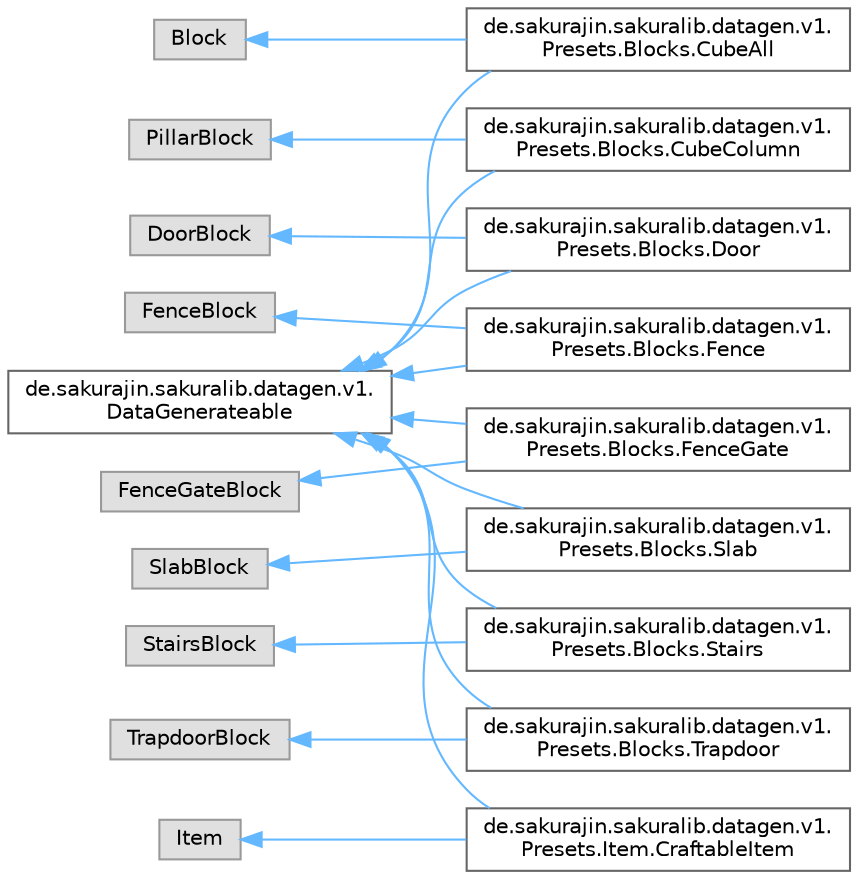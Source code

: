 digraph "Graphical Class Hierarchy"
{
 // LATEX_PDF_SIZE
  bgcolor="transparent";
  edge [fontname=Helvetica,fontsize=10,labelfontname=Helvetica,labelfontsize=10];
  node [fontname=Helvetica,fontsize=10,shape=box,height=0.2,width=0.4];
  rankdir="LR";
  Node0 [label="de.sakurajin.sakuralib.datagen.v1.\lDataGenerateable",height=0.2,width=0.4,color="grey40", fillcolor="white", style="filled",URL="$interfacede_1_1sakurajin_1_1sakuralib_1_1datagen_1_1v1_1_1DataGenerateable.html",tooltip=" "];
  Node0 -> Node1 [dir="back",color="steelblue1",style="solid"];
  Node1 [label="de.sakurajin.sakuralib.datagen.v1.\lPresets.Blocks.CubeAll",height=0.2,width=0.4,color="grey40", fillcolor="white", style="filled",URL="$classde_1_1sakurajin_1_1sakuralib_1_1datagen_1_1v1_1_1Presets_1_1Blocks_1_1CubeAll.html",tooltip=" "];
  Node0 -> Node3 [dir="back",color="steelblue1",style="solid"];
  Node3 [label="de.sakurajin.sakuralib.datagen.v1.\lPresets.Blocks.CubeColumn",height=0.2,width=0.4,color="grey40", fillcolor="white", style="filled",URL="$classde_1_1sakurajin_1_1sakuralib_1_1datagen_1_1v1_1_1Presets_1_1Blocks_1_1CubeColumn.html",tooltip=" "];
  Node0 -> Node5 [dir="back",color="steelblue1",style="solid"];
  Node5 [label="de.sakurajin.sakuralib.datagen.v1.\lPresets.Blocks.Door",height=0.2,width=0.4,color="grey40", fillcolor="white", style="filled",URL="$classde_1_1sakurajin_1_1sakuralib_1_1datagen_1_1v1_1_1Presets_1_1Blocks_1_1Door.html",tooltip=" "];
  Node0 -> Node7 [dir="back",color="steelblue1",style="solid"];
  Node7 [label="de.sakurajin.sakuralib.datagen.v1.\lPresets.Blocks.Fence",height=0.2,width=0.4,color="grey40", fillcolor="white", style="filled",URL="$classde_1_1sakurajin_1_1sakuralib_1_1datagen_1_1v1_1_1Presets_1_1Blocks_1_1Fence.html",tooltip=" "];
  Node0 -> Node9 [dir="back",color="steelblue1",style="solid"];
  Node9 [label="de.sakurajin.sakuralib.datagen.v1.\lPresets.Blocks.FenceGate",height=0.2,width=0.4,color="grey40", fillcolor="white", style="filled",URL="$classde_1_1sakurajin_1_1sakuralib_1_1datagen_1_1v1_1_1Presets_1_1Blocks_1_1FenceGate.html",tooltip=" "];
  Node0 -> Node11 [dir="back",color="steelblue1",style="solid"];
  Node11 [label="de.sakurajin.sakuralib.datagen.v1.\lPresets.Blocks.Slab",height=0.2,width=0.4,color="grey40", fillcolor="white", style="filled",URL="$classde_1_1sakurajin_1_1sakuralib_1_1datagen_1_1v1_1_1Presets_1_1Blocks_1_1Slab.html",tooltip=" "];
  Node0 -> Node13 [dir="back",color="steelblue1",style="solid"];
  Node13 [label="de.sakurajin.sakuralib.datagen.v1.\lPresets.Blocks.Stairs",height=0.2,width=0.4,color="grey40", fillcolor="white", style="filled",URL="$classde_1_1sakurajin_1_1sakuralib_1_1datagen_1_1v1_1_1Presets_1_1Blocks_1_1Stairs.html",tooltip=" "];
  Node0 -> Node15 [dir="back",color="steelblue1",style="solid"];
  Node15 [label="de.sakurajin.sakuralib.datagen.v1.\lPresets.Blocks.Trapdoor",height=0.2,width=0.4,color="grey40", fillcolor="white", style="filled",URL="$classde_1_1sakurajin_1_1sakuralib_1_1datagen_1_1v1_1_1Presets_1_1Blocks_1_1Trapdoor.html",tooltip=" "];
  Node0 -> Node17 [dir="back",color="steelblue1",style="solid"];
  Node17 [label="de.sakurajin.sakuralib.datagen.v1.\lPresets.Item.CraftableItem",height=0.2,width=0.4,color="grey40", fillcolor="white", style="filled",URL="$classde_1_1sakurajin_1_1sakuralib_1_1datagen_1_1v1_1_1Presets_1_1Item_1_1CraftableItem.html",tooltip=" "];
  Node2 [label="Block",height=0.2,width=0.4,color="grey60", fillcolor="#E0E0E0", style="filled",tooltip=" "];
  Node2 -> Node1 [dir="back",color="steelblue1",style="solid"];
  Node6 [label="DoorBlock",height=0.2,width=0.4,color="grey60", fillcolor="#E0E0E0", style="filled",tooltip=" "];
  Node6 -> Node5 [dir="back",color="steelblue1",style="solid"];
  Node8 [label="FenceBlock",height=0.2,width=0.4,color="grey60", fillcolor="#E0E0E0", style="filled",tooltip=" "];
  Node8 -> Node7 [dir="back",color="steelblue1",style="solid"];
  Node10 [label="FenceGateBlock",height=0.2,width=0.4,color="grey60", fillcolor="#E0E0E0", style="filled",tooltip=" "];
  Node10 -> Node9 [dir="back",color="steelblue1",style="solid"];
  Node18 [label="Item",height=0.2,width=0.4,color="grey60", fillcolor="#E0E0E0", style="filled",tooltip=" "];
  Node18 -> Node17 [dir="back",color="steelblue1",style="solid"];
  Node4 [label="PillarBlock",height=0.2,width=0.4,color="grey60", fillcolor="#E0E0E0", style="filled",tooltip=" "];
  Node4 -> Node3 [dir="back",color="steelblue1",style="solid"];
  Node12 [label="SlabBlock",height=0.2,width=0.4,color="grey60", fillcolor="#E0E0E0", style="filled",tooltip=" "];
  Node12 -> Node11 [dir="back",color="steelblue1",style="solid"];
  Node14 [label="StairsBlock",height=0.2,width=0.4,color="grey60", fillcolor="#E0E0E0", style="filled",tooltip=" "];
  Node14 -> Node13 [dir="back",color="steelblue1",style="solid"];
  Node16 [label="TrapdoorBlock",height=0.2,width=0.4,color="grey60", fillcolor="#E0E0E0", style="filled",tooltip=" "];
  Node16 -> Node15 [dir="back",color="steelblue1",style="solid"];
}
